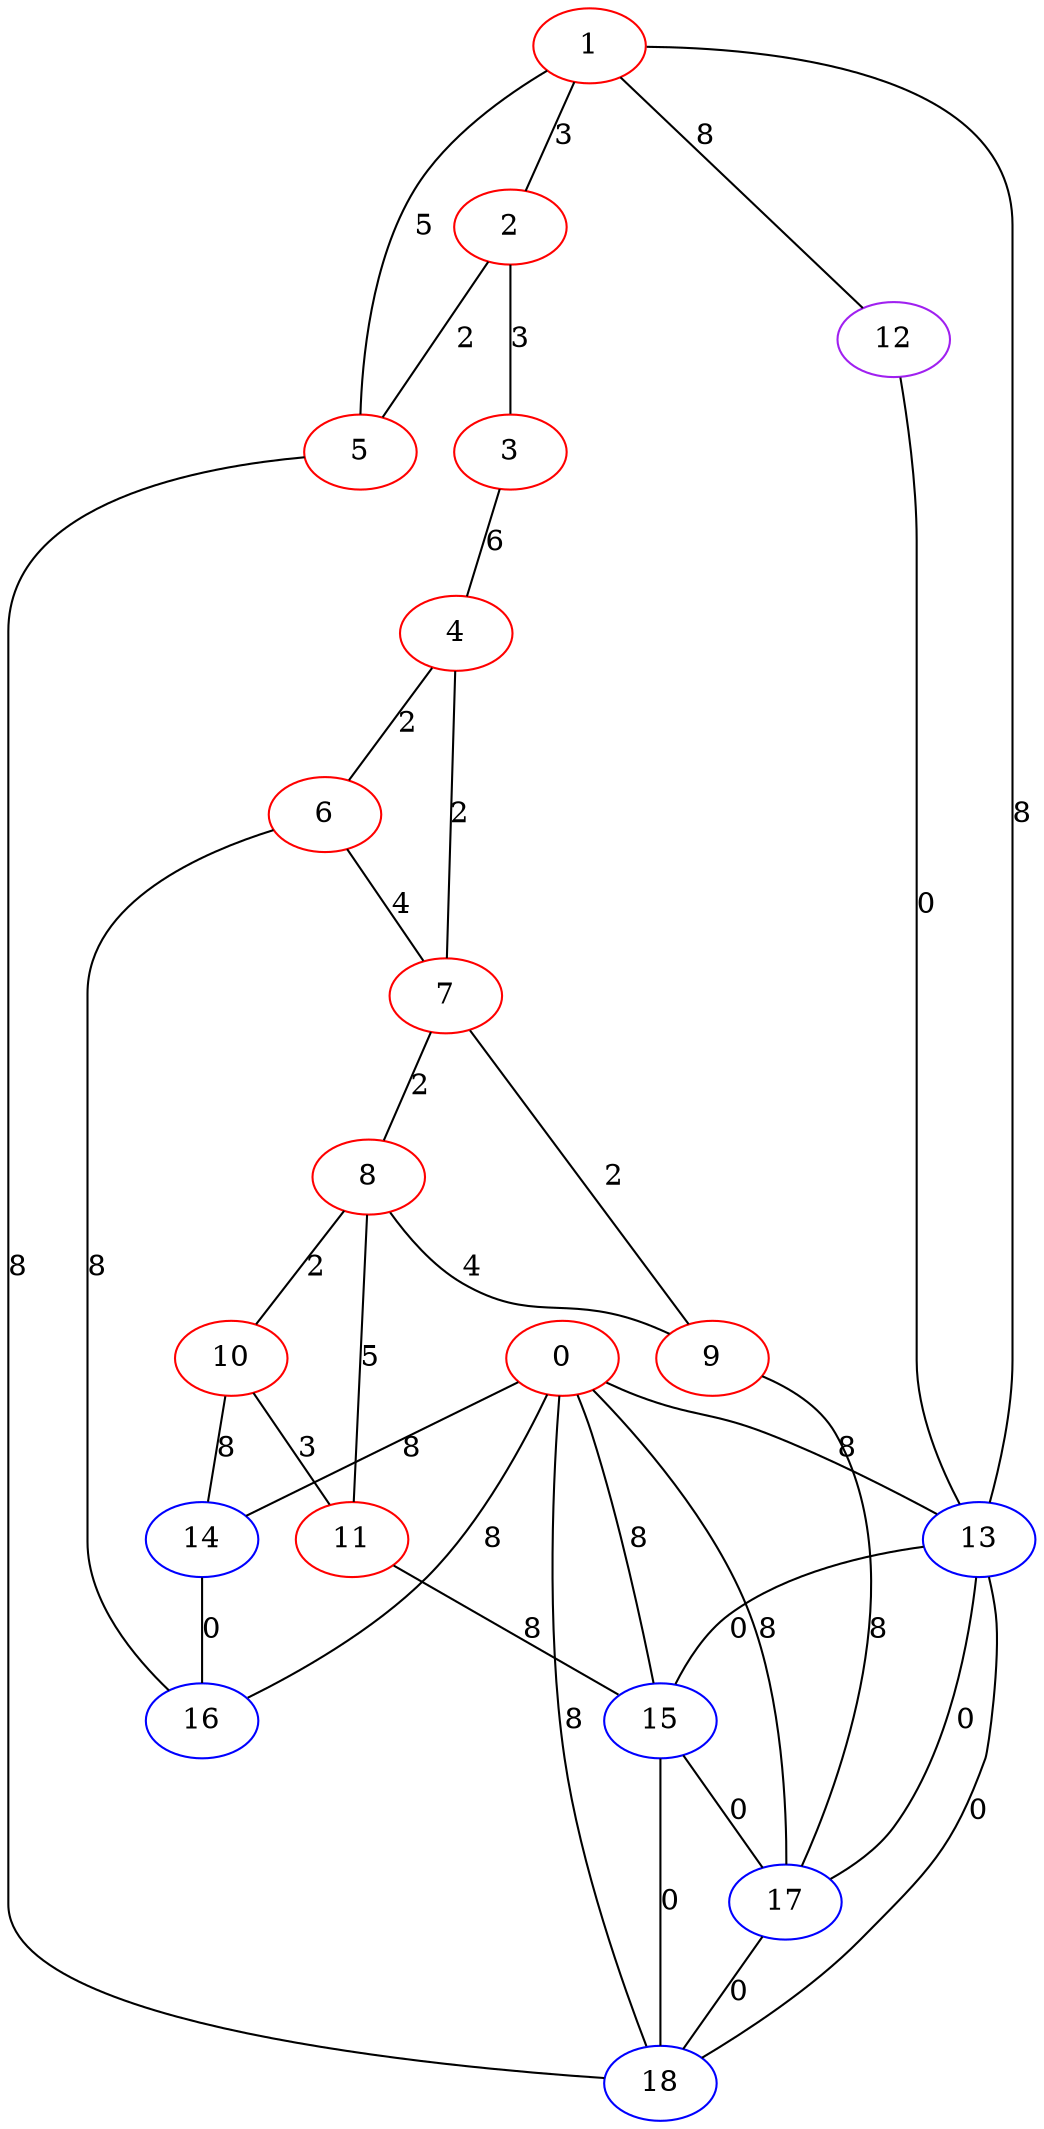 graph "" {
0 [color=red, weight=1];
1 [color=red, weight=1];
2 [color=red, weight=1];
3 [color=red, weight=1];
4 [color=red, weight=1];
5 [color=red, weight=1];
6 [color=red, weight=1];
7 [color=red, weight=1];
8 [color=red, weight=1];
9 [color=red, weight=1];
10 [color=red, weight=1];
11 [color=red, weight=1];
12 [color=purple, weight=4];
13 [color=blue, weight=3];
14 [color=blue, weight=3];
15 [color=blue, weight=3];
16 [color=blue, weight=3];
17 [color=blue, weight=3];
18 [color=blue, weight=3];
0 -- 13  [key=0, label=8];
0 -- 14  [key=0, label=8];
0 -- 15  [key=0, label=8];
0 -- 16  [key=0, label=8];
0 -- 17  [key=0, label=8];
0 -- 18  [key=0, label=8];
1 -- 2  [key=0, label=3];
1 -- 12  [key=0, label=8];
1 -- 5  [key=0, label=5];
1 -- 13  [key=0, label=8];
2 -- 3  [key=0, label=3];
2 -- 5  [key=0, label=2];
3 -- 4  [key=0, label=6];
4 -- 6  [key=0, label=2];
4 -- 7  [key=0, label=2];
5 -- 18  [key=0, label=8];
6 -- 16  [key=0, label=8];
6 -- 7  [key=0, label=4];
7 -- 8  [key=0, label=2];
7 -- 9  [key=0, label=2];
8 -- 9  [key=0, label=4];
8 -- 10  [key=0, label=2];
8 -- 11  [key=0, label=5];
9 -- 17  [key=0, label=8];
10 -- 11  [key=0, label=3];
10 -- 14  [key=0, label=8];
11 -- 15  [key=0, label=8];
12 -- 13  [key=0, label=0];
13 -- 15  [key=0, label=0];
13 -- 17  [key=0, label=0];
13 -- 18  [key=0, label=0];
14 -- 16  [key=0, label=0];
15 -- 17  [key=0, label=0];
15 -- 18  [key=0, label=0];
17 -- 18  [key=0, label=0];
}
